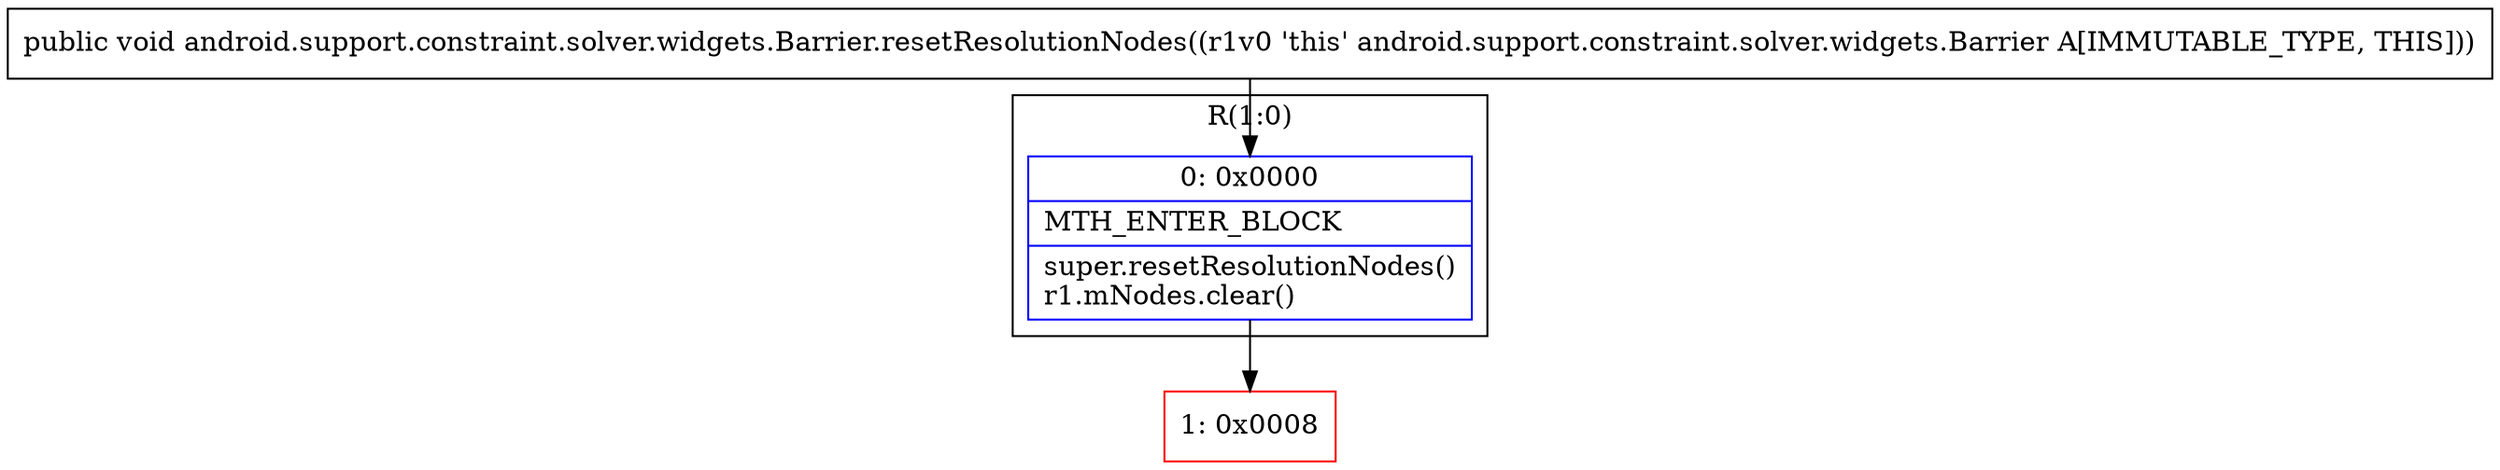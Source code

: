 digraph "CFG forandroid.support.constraint.solver.widgets.Barrier.resetResolutionNodes()V" {
subgraph cluster_Region_1264958836 {
label = "R(1:0)";
node [shape=record,color=blue];
Node_0 [shape=record,label="{0\:\ 0x0000|MTH_ENTER_BLOCK\l|super.resetResolutionNodes()\lr1.mNodes.clear()\l}"];
}
Node_1 [shape=record,color=red,label="{1\:\ 0x0008}"];
MethodNode[shape=record,label="{public void android.support.constraint.solver.widgets.Barrier.resetResolutionNodes((r1v0 'this' android.support.constraint.solver.widgets.Barrier A[IMMUTABLE_TYPE, THIS])) }"];
MethodNode -> Node_0;
Node_0 -> Node_1;
}

